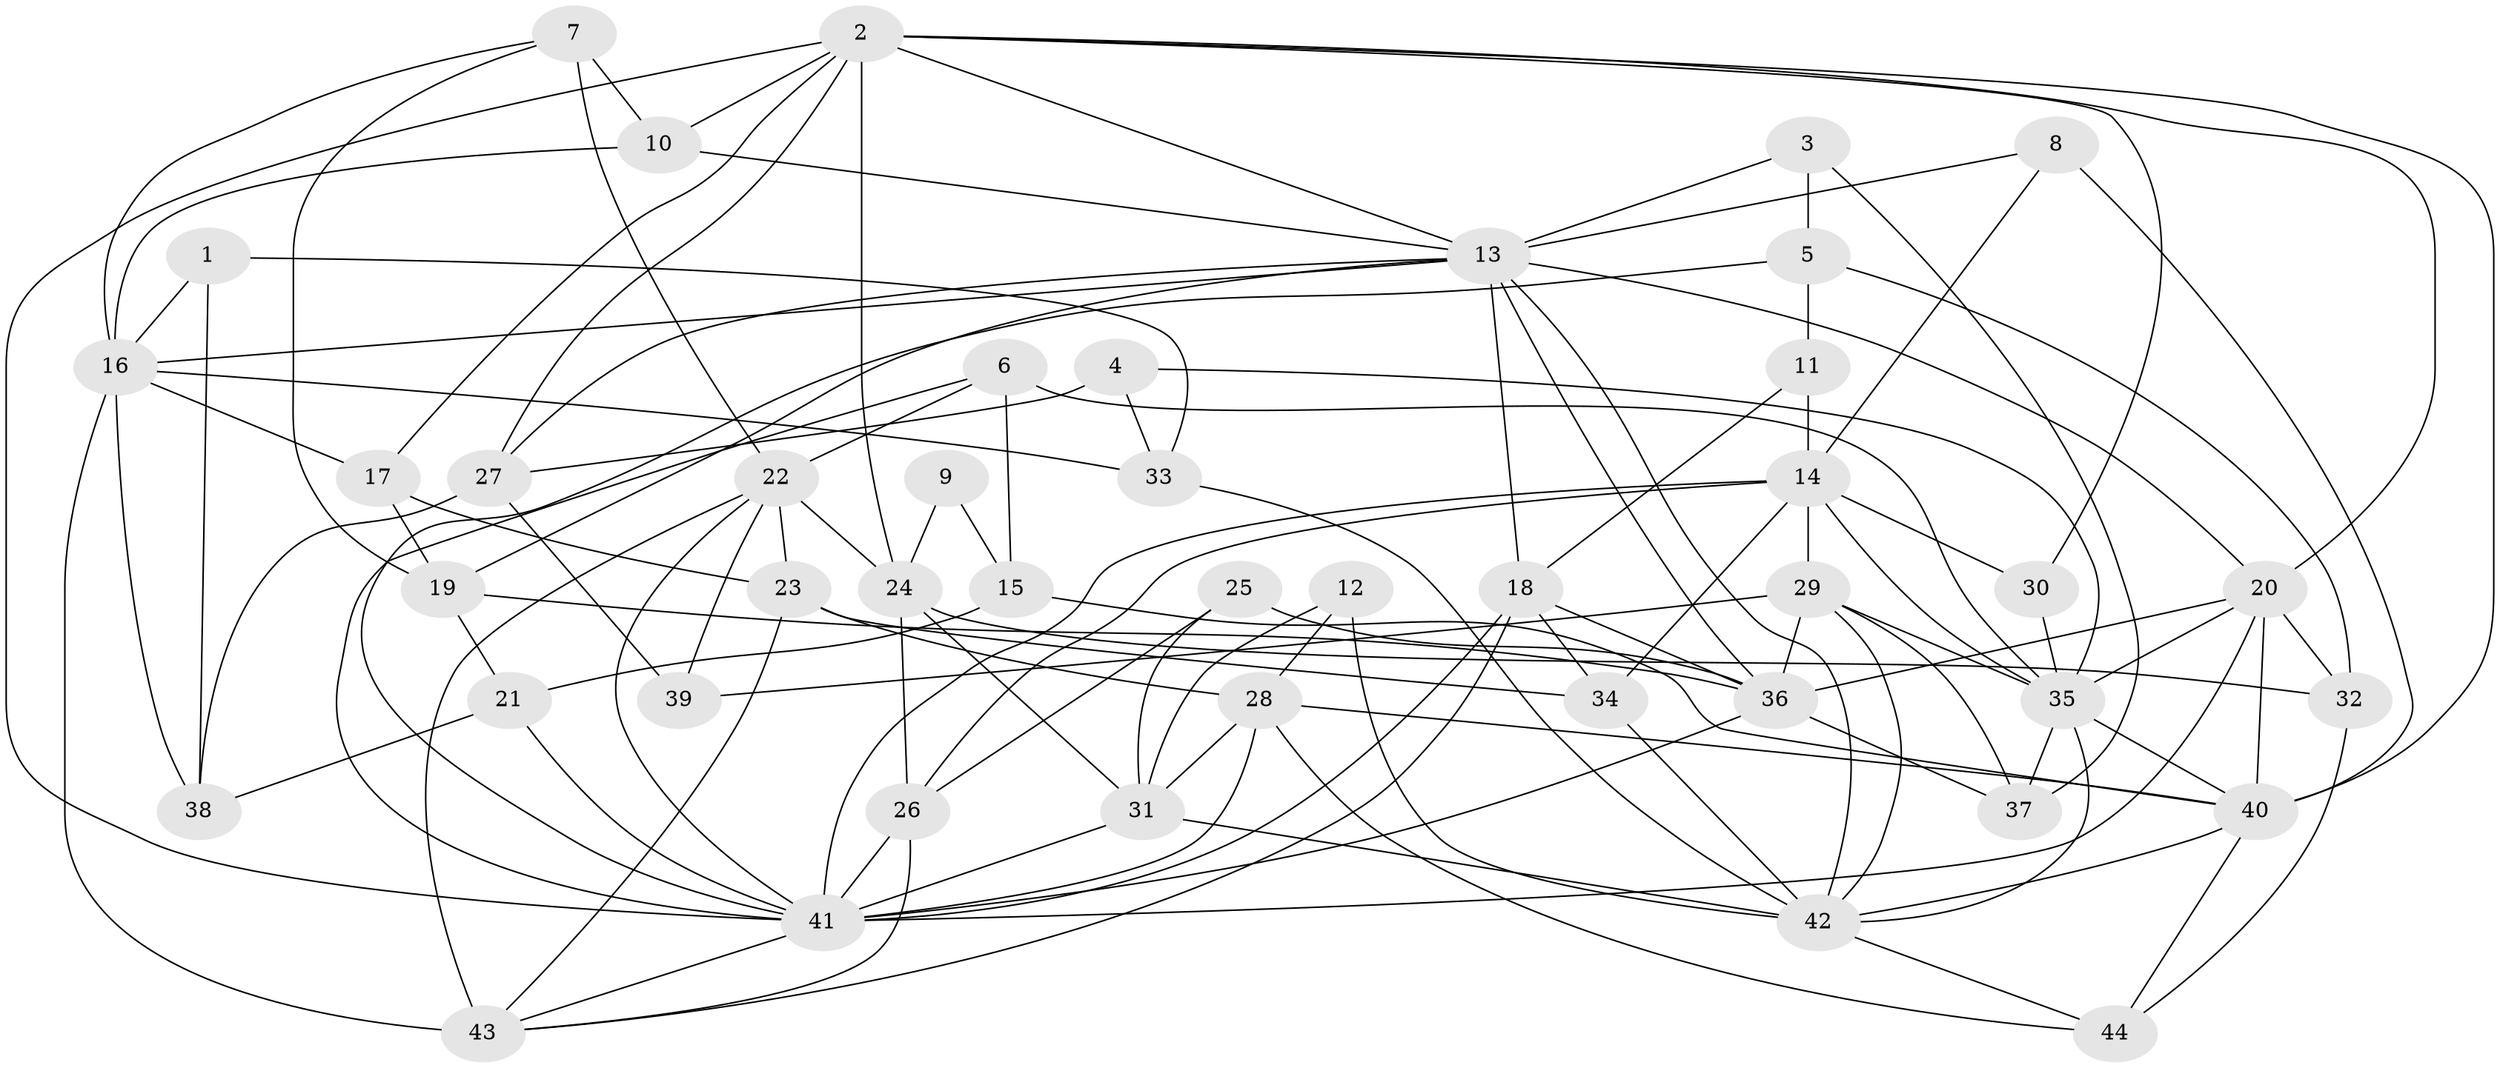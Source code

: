 // original degree distribution, {8: 0.06818181818181818, 3: 0.2840909090909091, 6: 0.09090909090909091, 2: 0.19318181818181818, 4: 0.19318181818181818, 5: 0.14772727272727273, 7: 0.022727272727272728}
// Generated by graph-tools (version 1.1) at 2025/02/03/09/25 03:02:02]
// undirected, 44 vertices, 117 edges
graph export_dot {
graph [start="1"]
  node [color=gray90,style=filled];
  1;
  2;
  3;
  4;
  5;
  6;
  7;
  8;
  9;
  10;
  11;
  12;
  13;
  14;
  15;
  16;
  17;
  18;
  19;
  20;
  21;
  22;
  23;
  24;
  25;
  26;
  27;
  28;
  29;
  30;
  31;
  32;
  33;
  34;
  35;
  36;
  37;
  38;
  39;
  40;
  41;
  42;
  43;
  44;
  1 -- 16 [weight=1.0];
  1 -- 33 [weight=1.0];
  1 -- 38 [weight=1.0];
  2 -- 10 [weight=2.0];
  2 -- 13 [weight=1.0];
  2 -- 17 [weight=1.0];
  2 -- 20 [weight=1.0];
  2 -- 24 [weight=1.0];
  2 -- 27 [weight=1.0];
  2 -- 30 [weight=1.0];
  2 -- 40 [weight=2.0];
  2 -- 41 [weight=1.0];
  3 -- 5 [weight=1.0];
  3 -- 13 [weight=1.0];
  3 -- 37 [weight=1.0];
  4 -- 27 [weight=1.0];
  4 -- 33 [weight=1.0];
  4 -- 35 [weight=1.0];
  5 -- 11 [weight=1.0];
  5 -- 32 [weight=1.0];
  5 -- 41 [weight=1.0];
  6 -- 15 [weight=1.0];
  6 -- 22 [weight=1.0];
  6 -- 35 [weight=1.0];
  6 -- 41 [weight=1.0];
  7 -- 10 [weight=2.0];
  7 -- 16 [weight=1.0];
  7 -- 19 [weight=1.0];
  7 -- 22 [weight=2.0];
  8 -- 13 [weight=1.0];
  8 -- 14 [weight=1.0];
  8 -- 40 [weight=1.0];
  9 -- 15 [weight=1.0];
  9 -- 24 [weight=1.0];
  10 -- 13 [weight=1.0];
  10 -- 16 [weight=1.0];
  11 -- 14 [weight=1.0];
  11 -- 18 [weight=2.0];
  12 -- 28 [weight=1.0];
  12 -- 31 [weight=2.0];
  12 -- 42 [weight=1.0];
  13 -- 16 [weight=1.0];
  13 -- 18 [weight=1.0];
  13 -- 19 [weight=1.0];
  13 -- 20 [weight=1.0];
  13 -- 27 [weight=1.0];
  13 -- 36 [weight=1.0];
  13 -- 42 [weight=1.0];
  14 -- 26 [weight=1.0];
  14 -- 29 [weight=2.0];
  14 -- 30 [weight=1.0];
  14 -- 34 [weight=1.0];
  14 -- 35 [weight=1.0];
  14 -- 41 [weight=3.0];
  15 -- 21 [weight=1.0];
  15 -- 40 [weight=1.0];
  16 -- 17 [weight=1.0];
  16 -- 33 [weight=1.0];
  16 -- 38 [weight=1.0];
  16 -- 43 [weight=2.0];
  17 -- 19 [weight=1.0];
  17 -- 23 [weight=1.0];
  18 -- 34 [weight=2.0];
  18 -- 36 [weight=1.0];
  18 -- 41 [weight=1.0];
  18 -- 43 [weight=1.0];
  19 -- 21 [weight=1.0];
  19 -- 36 [weight=1.0];
  20 -- 32 [weight=1.0];
  20 -- 35 [weight=1.0];
  20 -- 36 [weight=1.0];
  20 -- 40 [weight=1.0];
  20 -- 41 [weight=1.0];
  21 -- 38 [weight=1.0];
  21 -- 41 [weight=1.0];
  22 -- 23 [weight=1.0];
  22 -- 24 [weight=1.0];
  22 -- 39 [weight=1.0];
  22 -- 41 [weight=1.0];
  22 -- 43 [weight=1.0];
  23 -- 28 [weight=1.0];
  23 -- 34 [weight=1.0];
  23 -- 43 [weight=1.0];
  24 -- 26 [weight=1.0];
  24 -- 31 [weight=1.0];
  24 -- 32 [weight=1.0];
  25 -- 26 [weight=1.0];
  25 -- 31 [weight=1.0];
  25 -- 36 [weight=1.0];
  26 -- 41 [weight=2.0];
  26 -- 43 [weight=1.0];
  27 -- 38 [weight=1.0];
  27 -- 39 [weight=1.0];
  28 -- 31 [weight=1.0];
  28 -- 40 [weight=1.0];
  28 -- 41 [weight=1.0];
  28 -- 44 [weight=1.0];
  29 -- 35 [weight=1.0];
  29 -- 36 [weight=1.0];
  29 -- 37 [weight=1.0];
  29 -- 39 [weight=1.0];
  29 -- 42 [weight=1.0];
  30 -- 35 [weight=1.0];
  31 -- 41 [weight=1.0];
  31 -- 42 [weight=2.0];
  32 -- 44 [weight=1.0];
  33 -- 42 [weight=1.0];
  34 -- 42 [weight=1.0];
  35 -- 37 [weight=1.0];
  35 -- 40 [weight=1.0];
  35 -- 42 [weight=1.0];
  36 -- 37 [weight=1.0];
  36 -- 41 [weight=1.0];
  40 -- 42 [weight=1.0];
  40 -- 44 [weight=1.0];
  41 -- 43 [weight=1.0];
  42 -- 44 [weight=1.0];
}
